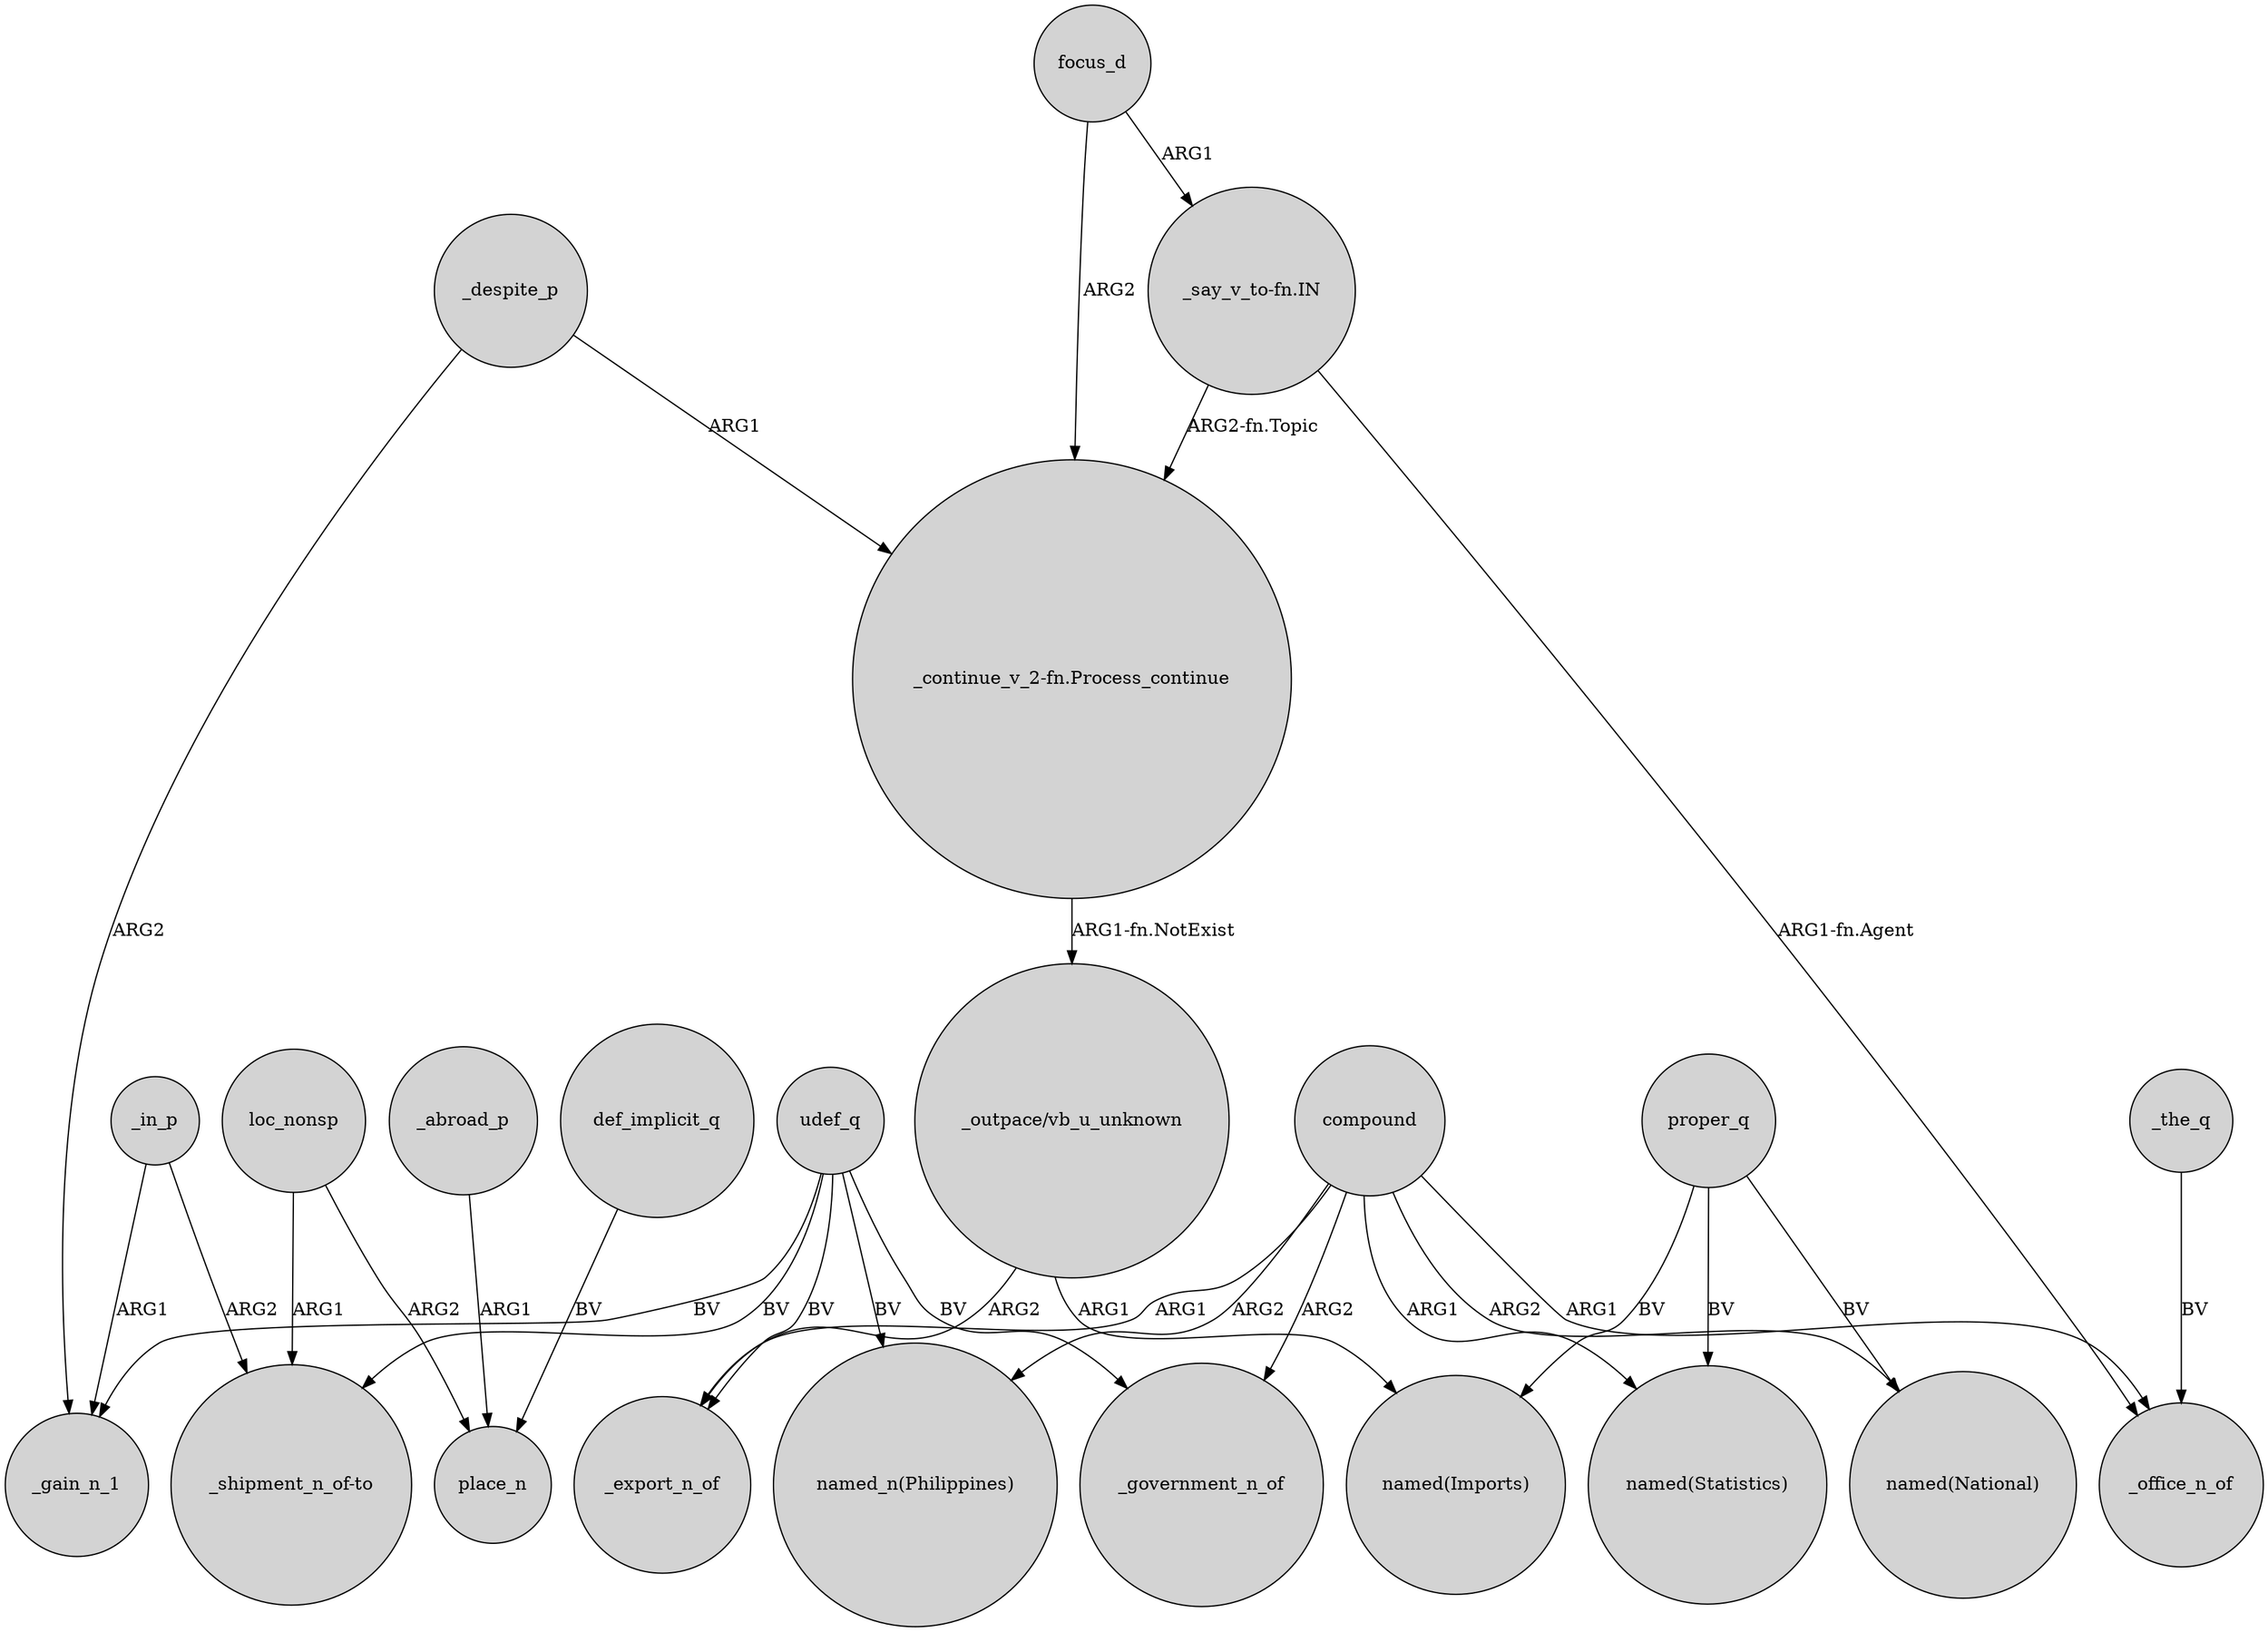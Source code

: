 digraph {
	node [shape=circle style=filled]
	compound -> _government_n_of [label=ARG2]
	udef_q -> _gain_n_1 [label=BV]
	"_continue_v_2-fn.Process_continue" -> "_outpace/vb_u_unknown" [label="ARG1-fn.NotExist"]
	udef_q -> _government_n_of [label=BV]
	"_say_v_to-fn.IN" -> "_continue_v_2-fn.Process_continue" [label="ARG2-fn.Topic"]
	"_outpace/vb_u_unknown" -> _export_n_of [label=ARG2]
	_in_p -> _gain_n_1 [label=ARG1]
	_despite_p -> _gain_n_1 [label=ARG2]
	proper_q -> "named(Statistics)" [label=BV]
	compound -> _office_n_of [label=ARG1]
	loc_nonsp -> "_shipment_n_of-to" [label=ARG1]
	def_implicit_q -> place_n [label=BV]
	"_say_v_to-fn.IN" -> _office_n_of [label="ARG1-fn.Agent"]
	compound -> "named(Statistics)" [label=ARG1]
	compound -> "named_n(Philippines)" [label=ARG2]
	_the_q -> _office_n_of [label=BV]
	compound -> _export_n_of [label=ARG1]
	compound -> "named(National)" [label=ARG2]
	udef_q -> _export_n_of [label=BV]
	loc_nonsp -> place_n [label=ARG2]
	udef_q -> "named_n(Philippines)" [label=BV]
	proper_q -> "named(National)" [label=BV]
	proper_q -> "named(Imports)" [label=BV]
	_despite_p -> "_continue_v_2-fn.Process_continue" [label=ARG1]
	"_outpace/vb_u_unknown" -> "named(Imports)" [label=ARG1]
	_in_p -> "_shipment_n_of-to" [label=ARG2]
	_abroad_p -> place_n [label=ARG1]
	focus_d -> "_continue_v_2-fn.Process_continue" [label=ARG2]
	focus_d -> "_say_v_to-fn.IN" [label=ARG1]
	udef_q -> "_shipment_n_of-to" [label=BV]
}
